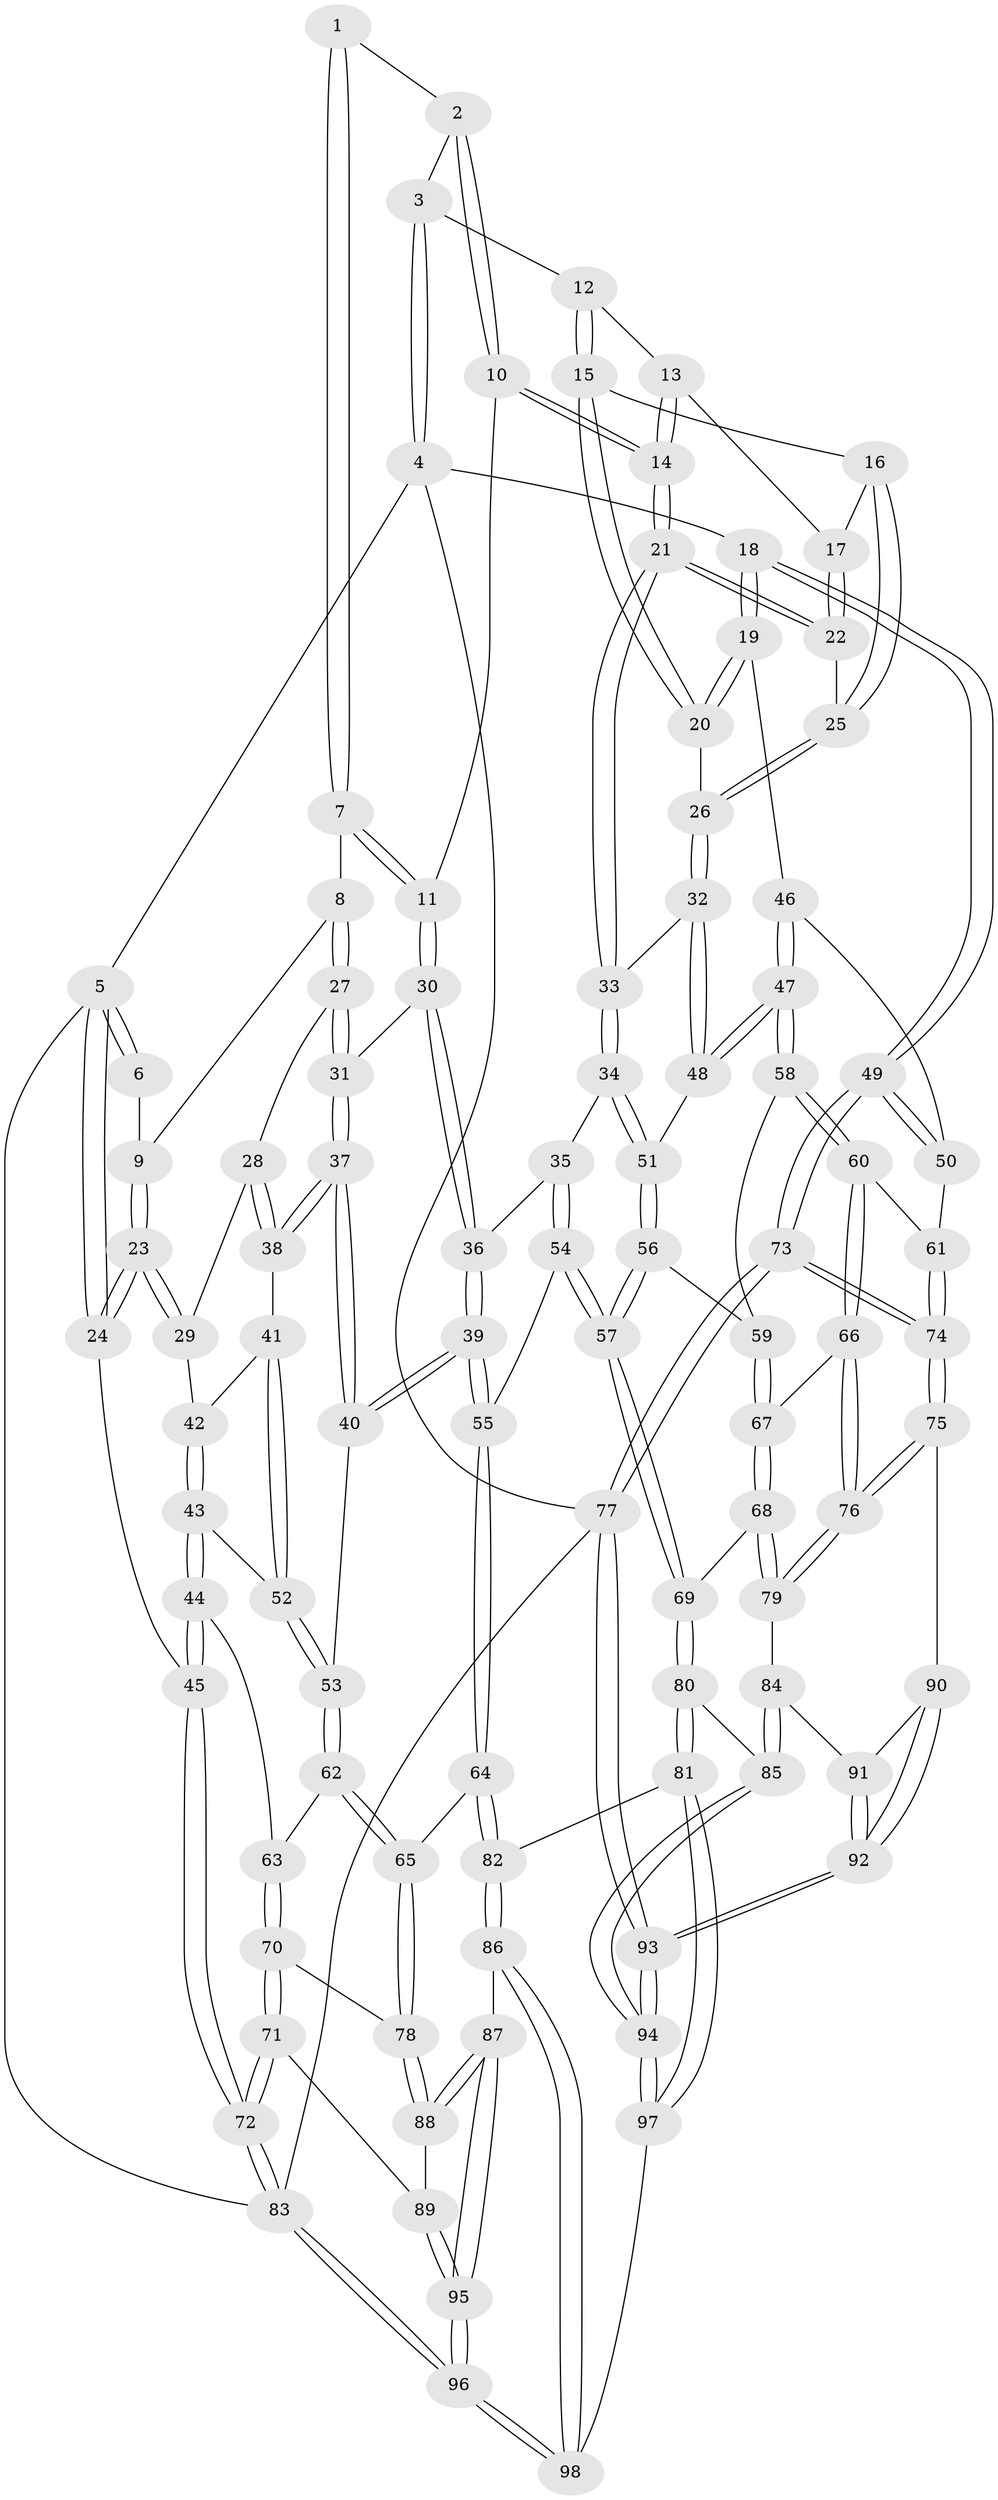 // Generated by graph-tools (version 1.1) at 2025/27/03/09/25 03:27:16]
// undirected, 98 vertices, 242 edges
graph export_dot {
graph [start="1"]
  node [color=gray90,style=filled];
  1 [pos="+0.419115571407424+0"];
  2 [pos="+0.42960360781885+0"];
  3 [pos="+0.9814275453822462+0"];
  4 [pos="+1+0"];
  5 [pos="+0+0"];
  6 [pos="+0.048007489058358034+0"];
  7 [pos="+0.2563174602683855+0.11245260477090932"];
  8 [pos="+0.22637815941656367+0.1263866124097248"];
  9 [pos="+0.17311453143453132+0.1126108001888478"];
  10 [pos="+0.5249198530042835+0.1530293709057781"];
  11 [pos="+0.4460575247235646+0.1848366588433497"];
  12 [pos="+0.8906079841184817+0"];
  13 [pos="+0.8562035515567951+0"];
  14 [pos="+0.5576284466872766+0.17119355488046936"];
  15 [pos="+0.8966033567214954+0.14145575271451838"];
  16 [pos="+0.8054671659641349+0.18507693416019758"];
  17 [pos="+0.8043634896150454+0.07162789353419165"];
  18 [pos="+1+0.238581983771966"];
  19 [pos="+0.9490120962779073+0.2906265881354142"];
  20 [pos="+0.9427150075125298+0.2869909624394044"];
  21 [pos="+0.5924186716872283+0.21667529448381345"];
  22 [pos="+0.6766708470437123+0.2021034451057762"];
  23 [pos="+0+0.20877186171932843"];
  24 [pos="+0+0.19749663189416375"];
  25 [pos="+0.7979987849210751+0.21309898446072442"];
  26 [pos="+0.8476487718346198+0.26929401410321996"];
  27 [pos="+0.24415815565912985+0.2576018034424508"];
  28 [pos="+0.2277170295188453+0.2713321201605693"];
  29 [pos="+0.10616543431840221+0.3030172306220843"];
  30 [pos="+0.3668331811234177+0.28692452884402714"];
  31 [pos="+0.3346412757661501+0.2930580451231145"];
  32 [pos="+0.7373864835723346+0.3542870679647877"];
  33 [pos="+0.5975908576913526+0.24697863188984537"];
  34 [pos="+0.5488516614745673+0.3817121081789347"];
  35 [pos="+0.5331771101908791+0.3886533414895541"];
  36 [pos="+0.42162533668789787+0.3852420194416778"];
  37 [pos="+0.26994575444444097+0.4340323807113942"];
  38 [pos="+0.22650378833136017+0.40139530550401853"];
  39 [pos="+0.3429256977842755+0.5024313710064245"];
  40 [pos="+0.2792308698878047+0.45659999434105425"];
  41 [pos="+0.21716573200847078+0.40007692001084866"];
  42 [pos="+0.1136405629884463+0.3231626571021656"];
  43 [pos="+0.10614436663064272+0.4407095388707332"];
  44 [pos="+0.05905905879798627+0.4829459522706478"];
  45 [pos="+0+0.435896546182892"];
  46 [pos="+0.9394464553846973+0.31529296854614497"];
  47 [pos="+0.7634295969693794+0.44992492139168155"];
  48 [pos="+0.7446522821594567+0.39290161683865527"];
  49 [pos="+1+0.629477434669664"];
  50 [pos="+0.9283470591121733+0.4353612636058841"];
  51 [pos="+0.5740436970191962+0.41334634855339064"];
  52 [pos="+0.1248928985432846+0.440950252916356"];
  53 [pos="+0.20546686552653004+0.49635198280846665"];
  54 [pos="+0.44082943463106805+0.585434968863245"];
  55 [pos="+0.3693613465276798+0.5679268091695966"];
  56 [pos="+0.6222044523237201+0.4931729366372513"];
  57 [pos="+0.5396326851924756+0.650341726665816"];
  58 [pos="+0.7634051099493824+0.46358721901000477"];
  59 [pos="+0.6355609581068635+0.4920731156569871"];
  60 [pos="+0.7860527605281171+0.49227314608587974"];
  61 [pos="+0.8549077340637685+0.5039347670777546"];
  62 [pos="+0.15832793659839048+0.5601148973063161"];
  63 [pos="+0.0763213506020266+0.5071361747052762"];
  64 [pos="+0.2649994045662488+0.6709259871563277"];
  65 [pos="+0.19981865364808257+0.7017256027700757"];
  66 [pos="+0.7548037344867112+0.6036416822125973"];
  67 [pos="+0.7253945455220686+0.6170576057416127"];
  68 [pos="+0.7179712537098962+0.6219321956447269"];
  69 [pos="+0.5407094694998419+0.6524569392056674"];
  70 [pos="+0.04108057222021885+0.6790704910024215"];
  71 [pos="+0+0.6843868133628854"];
  72 [pos="+0+0.6714776923954298"];
  73 [pos="+1+0.7738269596751607"];
  74 [pos="+1+0.7389378940123459"];
  75 [pos="+0.9459719594003294+0.7465386271553732"];
  76 [pos="+0.9004974502097364+0.7321755885100093"];
  77 [pos="+1+1"];
  78 [pos="+0.1884594585036526+0.7163498524651795"];
  79 [pos="+0.7303769851291199+0.7506818510901893"];
  80 [pos="+0.5449537583057609+0.7252649674242215"];
  81 [pos="+0.4964661141491824+0.7768449308051872"];
  82 [pos="+0.4378746220106523+0.7959560864995398"];
  83 [pos="+0+1"];
  84 [pos="+0.6699905329230369+0.7866968124398707"];
  85 [pos="+0.6317377837323263+0.7830272972219723"];
  86 [pos="+0.3096689324387832+0.9205070215437072"];
  87 [pos="+0.20786554771186594+0.8389793857025832"];
  88 [pos="+0.1892735955884841+0.7564749597406288"];
  89 [pos="+0.03779722867015891+0.8189130588239639"];
  90 [pos="+0.8208343859904497+0.8553237457183583"];
  91 [pos="+0.6768006861239627+0.7947349889645621"];
  92 [pos="+0.7586739401437481+0.9556453069235278"];
  93 [pos="+0.7166736776509939+1"];
  94 [pos="+0.6011743721739391+1"];
  95 [pos="+0+1"];
  96 [pos="+0+1"];
  97 [pos="+0.5506418146378352+1"];
  98 [pos="+0.3920444186933045+1"];
  1 -- 2;
  1 -- 7;
  1 -- 7;
  2 -- 3;
  2 -- 10;
  2 -- 10;
  3 -- 4;
  3 -- 4;
  3 -- 12;
  4 -- 5;
  4 -- 18;
  4 -- 77;
  5 -- 6;
  5 -- 6;
  5 -- 24;
  5 -- 24;
  5 -- 83;
  6 -- 9;
  7 -- 8;
  7 -- 11;
  7 -- 11;
  8 -- 9;
  8 -- 27;
  8 -- 27;
  9 -- 23;
  9 -- 23;
  10 -- 11;
  10 -- 14;
  10 -- 14;
  11 -- 30;
  11 -- 30;
  12 -- 13;
  12 -- 15;
  12 -- 15;
  13 -- 14;
  13 -- 14;
  13 -- 17;
  14 -- 21;
  14 -- 21;
  15 -- 16;
  15 -- 20;
  15 -- 20;
  16 -- 17;
  16 -- 25;
  16 -- 25;
  17 -- 22;
  17 -- 22;
  18 -- 19;
  18 -- 19;
  18 -- 49;
  18 -- 49;
  19 -- 20;
  19 -- 20;
  19 -- 46;
  20 -- 26;
  21 -- 22;
  21 -- 22;
  21 -- 33;
  21 -- 33;
  22 -- 25;
  23 -- 24;
  23 -- 24;
  23 -- 29;
  23 -- 29;
  24 -- 45;
  25 -- 26;
  25 -- 26;
  26 -- 32;
  26 -- 32;
  27 -- 28;
  27 -- 31;
  27 -- 31;
  28 -- 29;
  28 -- 38;
  28 -- 38;
  29 -- 42;
  30 -- 31;
  30 -- 36;
  30 -- 36;
  31 -- 37;
  31 -- 37;
  32 -- 33;
  32 -- 48;
  32 -- 48;
  33 -- 34;
  33 -- 34;
  34 -- 35;
  34 -- 51;
  34 -- 51;
  35 -- 36;
  35 -- 54;
  35 -- 54;
  36 -- 39;
  36 -- 39;
  37 -- 38;
  37 -- 38;
  37 -- 40;
  37 -- 40;
  38 -- 41;
  39 -- 40;
  39 -- 40;
  39 -- 55;
  39 -- 55;
  40 -- 53;
  41 -- 42;
  41 -- 52;
  41 -- 52;
  42 -- 43;
  42 -- 43;
  43 -- 44;
  43 -- 44;
  43 -- 52;
  44 -- 45;
  44 -- 45;
  44 -- 63;
  45 -- 72;
  45 -- 72;
  46 -- 47;
  46 -- 47;
  46 -- 50;
  47 -- 48;
  47 -- 48;
  47 -- 58;
  47 -- 58;
  48 -- 51;
  49 -- 50;
  49 -- 50;
  49 -- 73;
  49 -- 73;
  50 -- 61;
  51 -- 56;
  51 -- 56;
  52 -- 53;
  52 -- 53;
  53 -- 62;
  53 -- 62;
  54 -- 55;
  54 -- 57;
  54 -- 57;
  55 -- 64;
  55 -- 64;
  56 -- 57;
  56 -- 57;
  56 -- 59;
  57 -- 69;
  57 -- 69;
  58 -- 59;
  58 -- 60;
  58 -- 60;
  59 -- 67;
  59 -- 67;
  60 -- 61;
  60 -- 66;
  60 -- 66;
  61 -- 74;
  61 -- 74;
  62 -- 63;
  62 -- 65;
  62 -- 65;
  63 -- 70;
  63 -- 70;
  64 -- 65;
  64 -- 82;
  64 -- 82;
  65 -- 78;
  65 -- 78;
  66 -- 67;
  66 -- 76;
  66 -- 76;
  67 -- 68;
  67 -- 68;
  68 -- 69;
  68 -- 79;
  68 -- 79;
  69 -- 80;
  69 -- 80;
  70 -- 71;
  70 -- 71;
  70 -- 78;
  71 -- 72;
  71 -- 72;
  71 -- 89;
  72 -- 83;
  72 -- 83;
  73 -- 74;
  73 -- 74;
  73 -- 77;
  73 -- 77;
  74 -- 75;
  74 -- 75;
  75 -- 76;
  75 -- 76;
  75 -- 90;
  76 -- 79;
  76 -- 79;
  77 -- 93;
  77 -- 93;
  77 -- 83;
  78 -- 88;
  78 -- 88;
  79 -- 84;
  80 -- 81;
  80 -- 81;
  80 -- 85;
  81 -- 82;
  81 -- 97;
  81 -- 97;
  82 -- 86;
  82 -- 86;
  83 -- 96;
  83 -- 96;
  84 -- 85;
  84 -- 85;
  84 -- 91;
  85 -- 94;
  85 -- 94;
  86 -- 87;
  86 -- 98;
  86 -- 98;
  87 -- 88;
  87 -- 88;
  87 -- 95;
  87 -- 95;
  88 -- 89;
  89 -- 95;
  89 -- 95;
  90 -- 91;
  90 -- 92;
  90 -- 92;
  91 -- 92;
  91 -- 92;
  92 -- 93;
  92 -- 93;
  93 -- 94;
  93 -- 94;
  94 -- 97;
  94 -- 97;
  95 -- 96;
  95 -- 96;
  96 -- 98;
  96 -- 98;
  97 -- 98;
}
